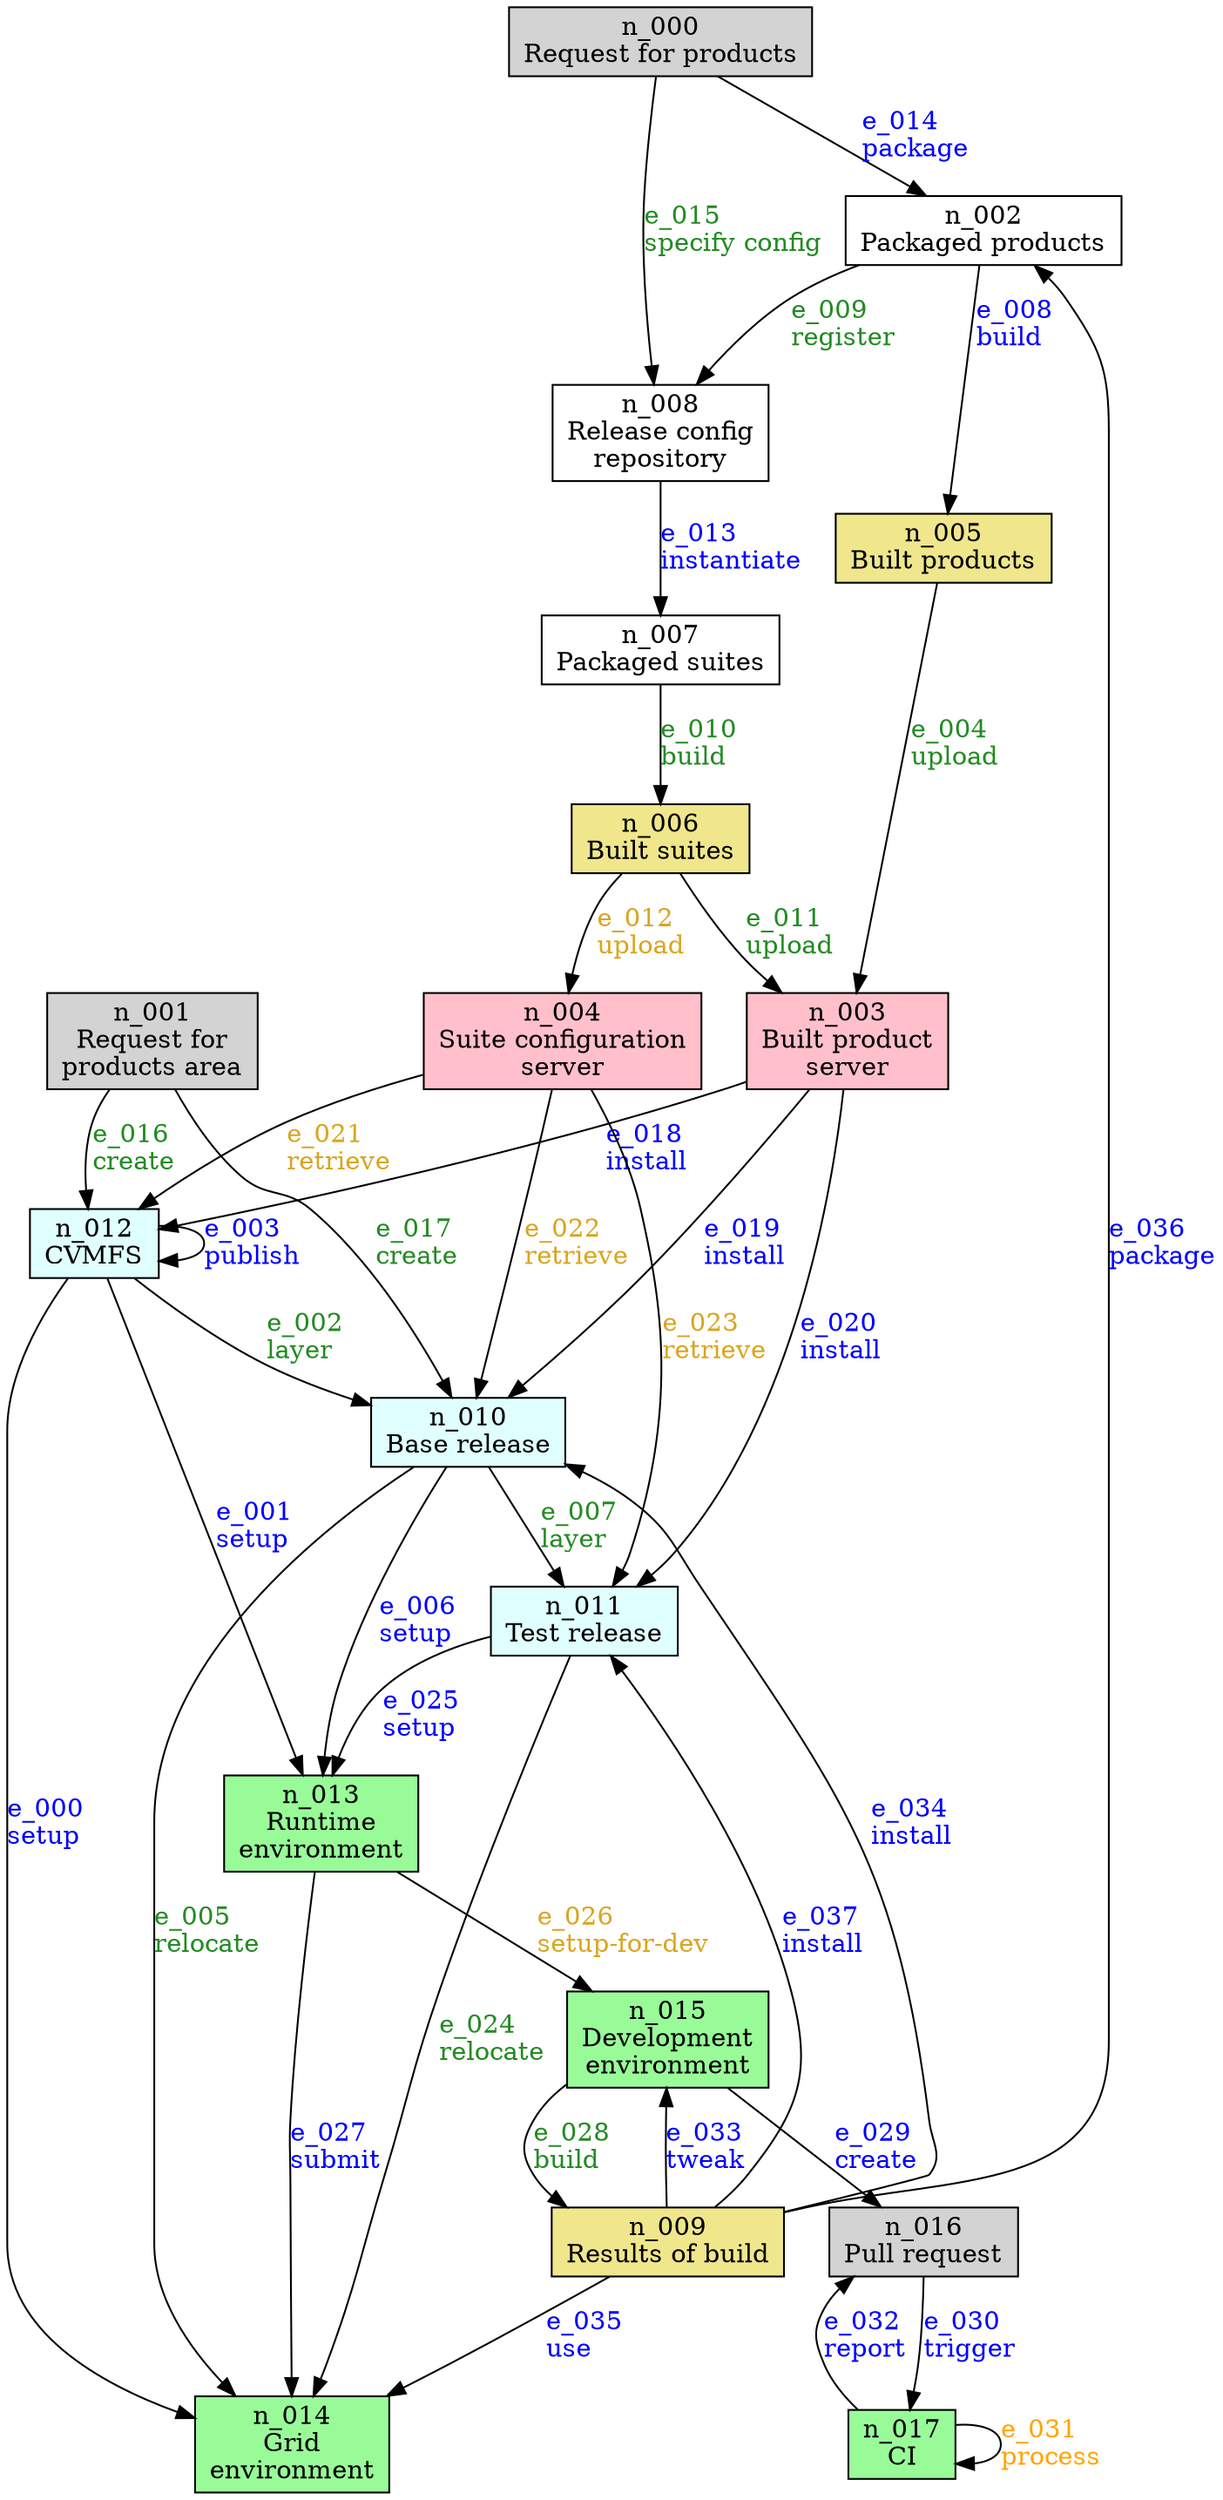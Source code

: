 digraph test {

  node [shape="rectangle"]
  nodesep=0.35

  request [label="n_000\nRequest for products\n", style=filled, fillcolor=lightgray]
  request_for_products_area [label="n_001\nRequest for\nproducts area\n", style=filled, fillcolor=lightgray]
  packaged_products [label="n_002\nPackaged products"]
  scisoft [label="n_003\nBuilt product\nserver\n", style=filled, fillcolor=pink]
  suite_config_server [label="n_004\nSuite configuration\nserver\n", style=filled, fillcolor=pink]
  build [label="n_005\nBuilt products\n", style=filled, fillcolor=khaki]
  built_env [label="n_006\nBuilt suites\n", style=filled, fillcolor=khaki]
  packaged_suites [label="n_007\nPackaged suites"]
  release_config [label="n_008\nRelease config\nrepository"]
  developed [label="n_009\nResults of build\n", style=filled, fillcolor=khaki]
  base_release [label="n_010\nBase release\n", style=filled, fillcolor=lightcyan]
  test_release [label="n_011\nTest release\n", style=filled, fillcolor=lightcyan]
  CVMFS [label="n_012\n\N\n", style=filled, fillcolor=lightcyan]
  runtime [label="n_013\nRuntime\nenvironment\n", style=filled, fillcolor=palegreen]
  grid [label="n_014\nGrid\nenvironment\n", style=filled, fillcolor=palegreen]
  development [label="n_015\nDevelopment\nenvironment\n", style=filled, fillcolor=palegreen]
  PR [label="n_016\nPull request\n", style=filled, fillcolor=lightgray]
  CI [label="n_017\n\N\n", style=filled, fillcolor=palegreen]

  CVMFS -> grid [label="e_000\lsetup\l", fontcolor=blue]
  CVMFS -> runtime [label="e_001\lsetup\l", fontcolor=blue]
  CVMFS -> base_release [label="e_002\llayer\l", fontcolor=forestgreen]
  CVMFS -> CVMFS [label="e_003\lpublish\l", fontcolor=blue]
  build -> scisoft [label="e_004\lupload\l", fontcolor=forestgreen]
  base_release -> grid [label="e_005\lrelocate\l", fontcolor=forestgreen]
  base_release -> runtime [label="e_006\lsetup\l", fontcolor=blue]
  base_release -> test_release[label="e_007\llayer\l", fontcolor=forestgreen]
  packaged_products -> build [label="e_008\lbuild\l", fontcolor=blue]
  packaged_products -> release_config [label="e_009\lregister\l", fontcolor=forestgreen]
  packaged_suites -> built_env [label="e_010\lbuild\l", fontcolor=forestgreen]
  built_env -> scisoft [label="e_011\lupload\l", fontcolor=forestgreen]
  built_env -> suite_config_server [label="e_012\lupload\l", fontcolor=goldenrod]
  release_config -> packaged_suites [label="e_013\linstantiate\l", fontcolor=blue]
  request -> packaged_products [label="e_014\lpackage\l", fontcolor=blue]
  request -> release_config [label="e_015\lspecify config\l", fontcolor=forestgreen]
  request_for_products_area -> CVMFS [label="e_016\lcreate\l", fontcolor=forestgreen]
  request_for_products_area -> base_release [label="e_017\lcreate\l", fontcolor=forestgreen]
  scisoft -> CVMFS [label="e_018\linstall\l", fontcolor=blue]
  scisoft -> base_release [label="e_019\linstall\l", fontcolor=blue]
  scisoft -> test_release [label="e_020\linstall\l", fontcolor=blue]
  suite_config_server -> CVMFS [label="e_021\lretrieve\l", fontcolor=goldenrod]
  suite_config_server -> base_release [label="e_022\lretrieve\l", fontcolor=goldenrod]
  suite_config_server -> test_release [label="e_023\lretrieve\l", fontcolor=goldenrod]
  test_release -> grid [label="e_024\lrelocate\l", fontcolor=forestgreen]
  test_release -> runtime [label="e_025\lsetup\l", fontcolor=blue]
  runtime -> development [label="e_026\lsetup-for-dev\l", fontcolor=goldenrod]
  runtime -> grid [label="e_027\lsubmit\l", fontcolor=blue]
  development -> developed [label="e_028\lbuild\l", fontcolor=forestgreen]
  development -> PR [label="e_029\lcreate\l", fontcolor=blue]
  PR -> CI [label="e_030\ltrigger\l", fontcolor=blue]
  CI -> CI [label="e_031\lprocess\l", fontcolor=orange]
  CI -> PR [label="e_032\lreport\l", fontcolor=blue]
  developed -> development [label="e_033\ltweak\l", fontcolor=blue]
  developed -> base_release [label="e_034\linstall\l", fontcolor=blue]
  developed -> grid [label="e_035\luse\l", fontcolor=blue]
  developed -> packaged_products [label="e_036\lpackage\l", fontcolor=blue]
  developed -> test_release [label="e_037\linstall\l", fontcolor=blue]
}
